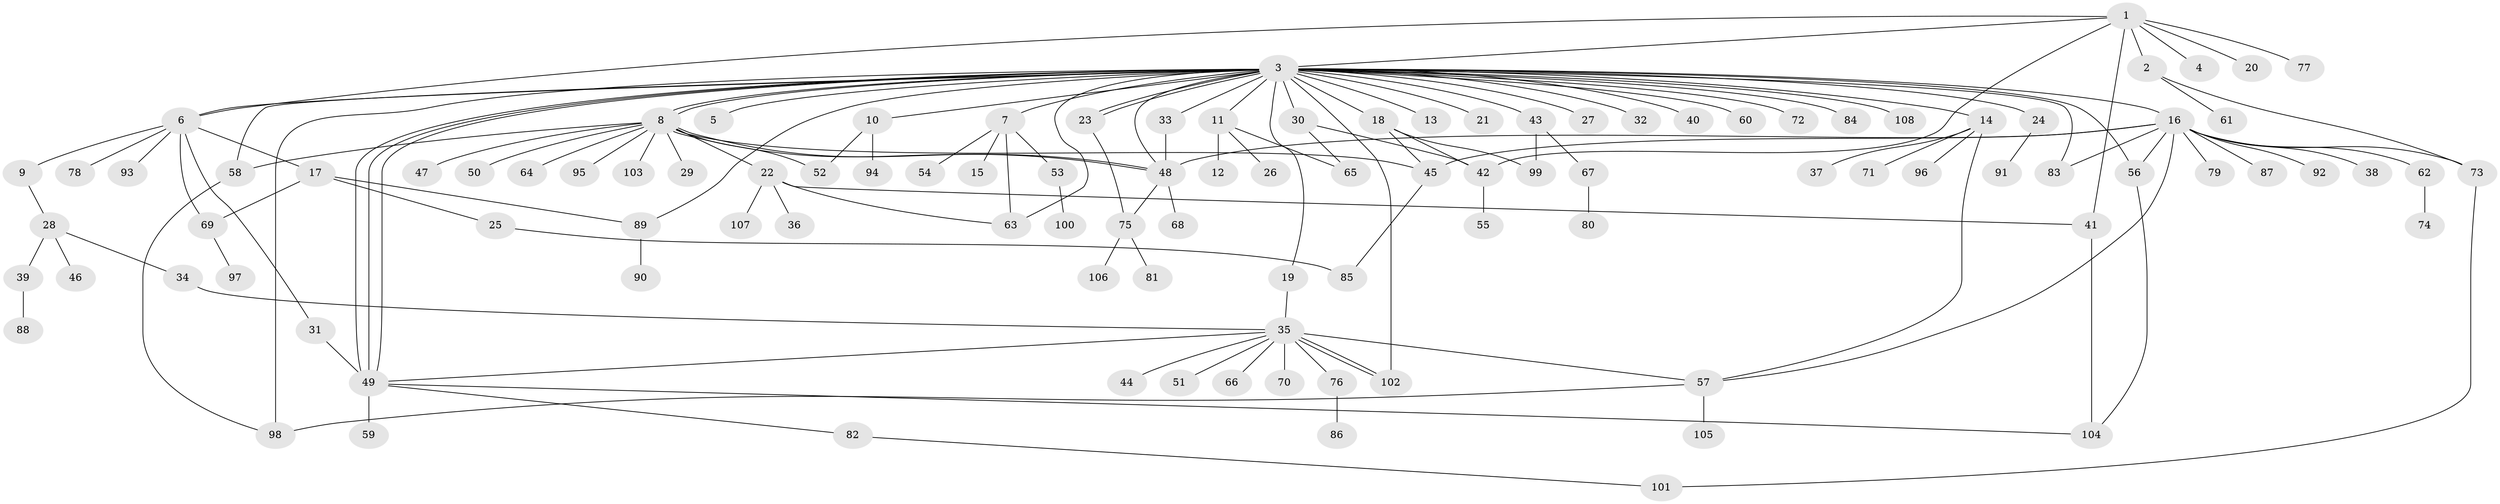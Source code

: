 // coarse degree distribution, {2: 0.2153846153846154, 3: 0.13846153846153847, 1: 0.4307692307692308, 4: 0.06153846153846154, 6: 0.046153846153846156, 5: 0.046153846153846156, 9: 0.015384615384615385, 10: 0.03076923076923077, 31: 0.015384615384615385}
// Generated by graph-tools (version 1.1) at 2025/36/03/04/25 23:36:46]
// undirected, 108 vertices, 146 edges
graph export_dot {
  node [color=gray90,style=filled];
  1;
  2;
  3;
  4;
  5;
  6;
  7;
  8;
  9;
  10;
  11;
  12;
  13;
  14;
  15;
  16;
  17;
  18;
  19;
  20;
  21;
  22;
  23;
  24;
  25;
  26;
  27;
  28;
  29;
  30;
  31;
  32;
  33;
  34;
  35;
  36;
  37;
  38;
  39;
  40;
  41;
  42;
  43;
  44;
  45;
  46;
  47;
  48;
  49;
  50;
  51;
  52;
  53;
  54;
  55;
  56;
  57;
  58;
  59;
  60;
  61;
  62;
  63;
  64;
  65;
  66;
  67;
  68;
  69;
  70;
  71;
  72;
  73;
  74;
  75;
  76;
  77;
  78;
  79;
  80;
  81;
  82;
  83;
  84;
  85;
  86;
  87;
  88;
  89;
  90;
  91;
  92;
  93;
  94;
  95;
  96;
  97;
  98;
  99;
  100;
  101;
  102;
  103;
  104;
  105;
  106;
  107;
  108;
  1 -- 2;
  1 -- 3;
  1 -- 4;
  1 -- 6;
  1 -- 20;
  1 -- 41;
  1 -- 42;
  1 -- 77;
  2 -- 61;
  2 -- 73;
  3 -- 5;
  3 -- 6;
  3 -- 7;
  3 -- 8;
  3 -- 8;
  3 -- 10;
  3 -- 11;
  3 -- 13;
  3 -- 14;
  3 -- 16;
  3 -- 18;
  3 -- 19;
  3 -- 21;
  3 -- 23;
  3 -- 23;
  3 -- 24;
  3 -- 27;
  3 -- 30;
  3 -- 32;
  3 -- 33;
  3 -- 40;
  3 -- 43;
  3 -- 48;
  3 -- 49;
  3 -- 49;
  3 -- 49;
  3 -- 56;
  3 -- 58;
  3 -- 60;
  3 -- 63;
  3 -- 72;
  3 -- 83;
  3 -- 84;
  3 -- 89;
  3 -- 98;
  3 -- 102;
  3 -- 108;
  6 -- 9;
  6 -- 17;
  6 -- 31;
  6 -- 69;
  6 -- 78;
  6 -- 93;
  7 -- 15;
  7 -- 53;
  7 -- 54;
  7 -- 63;
  8 -- 22;
  8 -- 29;
  8 -- 45;
  8 -- 47;
  8 -- 48;
  8 -- 48;
  8 -- 50;
  8 -- 52;
  8 -- 58;
  8 -- 64;
  8 -- 95;
  8 -- 103;
  9 -- 28;
  10 -- 52;
  10 -- 94;
  11 -- 12;
  11 -- 26;
  11 -- 65;
  14 -- 37;
  14 -- 57;
  14 -- 71;
  14 -- 96;
  16 -- 38;
  16 -- 45;
  16 -- 48;
  16 -- 56;
  16 -- 57;
  16 -- 62;
  16 -- 73;
  16 -- 79;
  16 -- 83;
  16 -- 87;
  16 -- 92;
  17 -- 25;
  17 -- 69;
  17 -- 89;
  18 -- 42;
  18 -- 45;
  18 -- 99;
  19 -- 35;
  22 -- 36;
  22 -- 41;
  22 -- 63;
  22 -- 107;
  23 -- 75;
  24 -- 91;
  25 -- 85;
  28 -- 34;
  28 -- 39;
  28 -- 46;
  30 -- 42;
  30 -- 65;
  31 -- 49;
  33 -- 48;
  34 -- 35;
  35 -- 44;
  35 -- 49;
  35 -- 51;
  35 -- 57;
  35 -- 66;
  35 -- 70;
  35 -- 76;
  35 -- 102;
  35 -- 102;
  39 -- 88;
  41 -- 104;
  42 -- 55;
  43 -- 67;
  43 -- 99;
  45 -- 85;
  48 -- 68;
  48 -- 75;
  49 -- 59;
  49 -- 82;
  49 -- 104;
  53 -- 100;
  56 -- 104;
  57 -- 98;
  57 -- 105;
  58 -- 98;
  62 -- 74;
  67 -- 80;
  69 -- 97;
  73 -- 101;
  75 -- 81;
  75 -- 106;
  76 -- 86;
  82 -- 101;
  89 -- 90;
}
